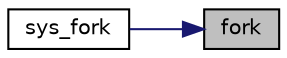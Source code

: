 digraph "fork"
{
 // LATEX_PDF_SIZE
  edge [fontname="Helvetica",fontsize="10",labelfontname="Helvetica",labelfontsize="10"];
  node [fontname="Helvetica",fontsize="10",shape=record];
  rankdir="RL";
  Node1 [label="fork",height=0.2,width=0.4,color="black", fillcolor="grey75", style="filled", fontcolor="black",tooltip=" "];
  Node1 -> Node2 [dir="back",color="midnightblue",fontsize="10",style="solid",fontname="Helvetica"];
  Node2 [label="sys_fork",height=0.2,width=0.4,color="black", fillcolor="white", style="filled",URL="$db/dd8/syscall_8c.html#a3b05102e512b34446a54334f916ba5cd",tooltip=" "];
}
